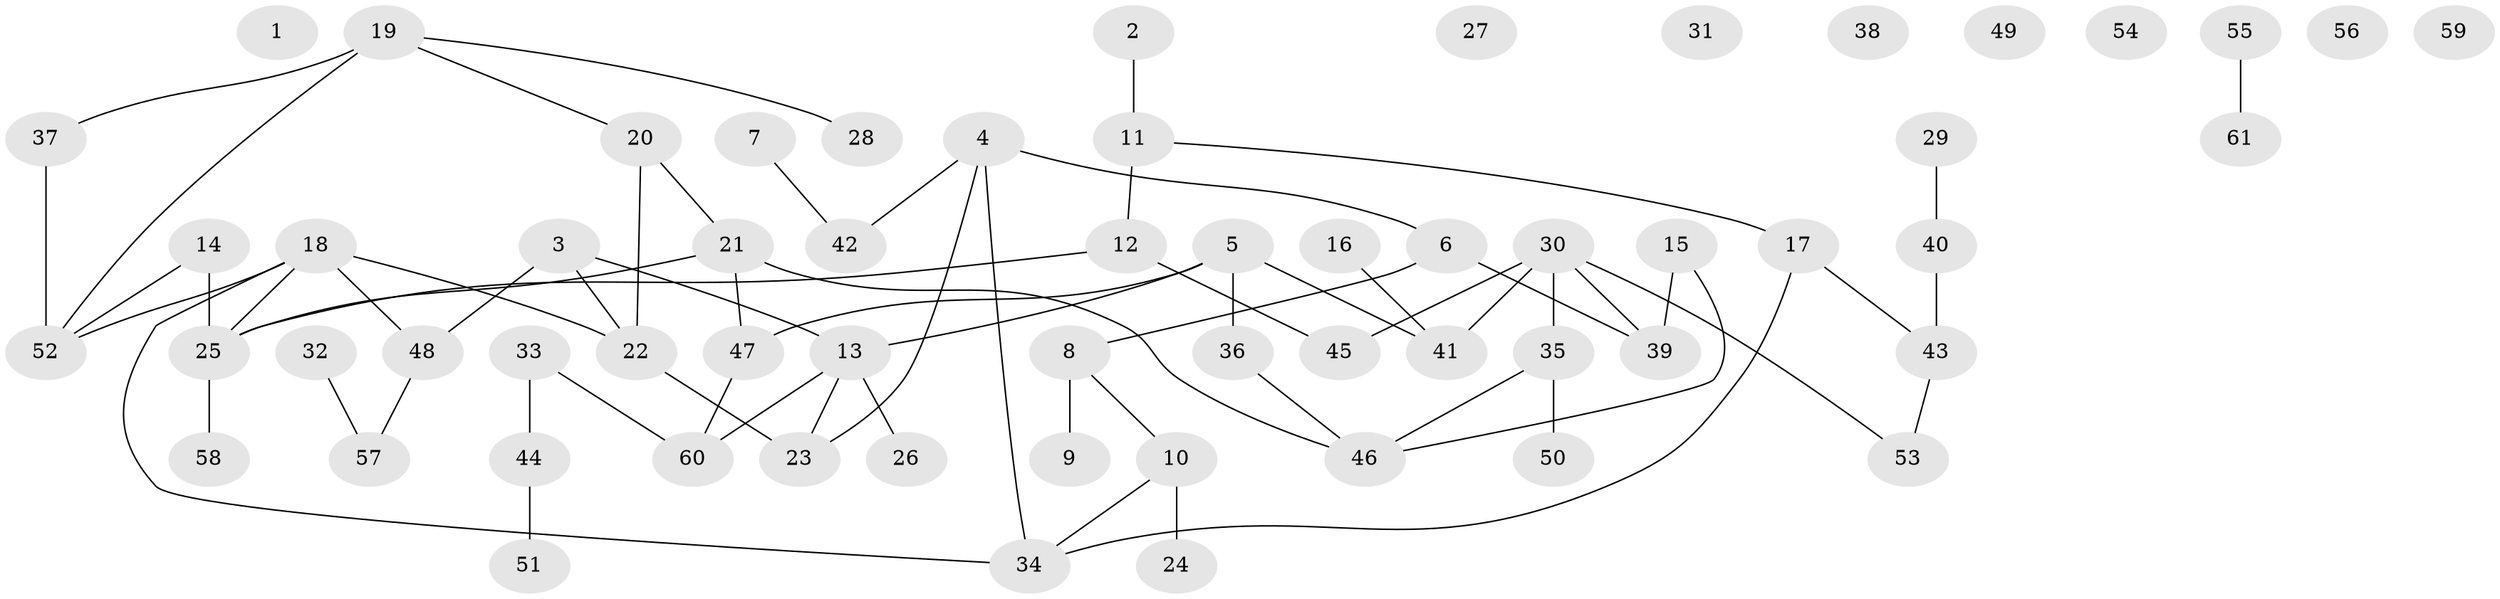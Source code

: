 // Generated by graph-tools (version 1.1) at 2025/49/03/09/25 03:49:09]
// undirected, 61 vertices, 68 edges
graph export_dot {
graph [start="1"]
  node [color=gray90,style=filled];
  1;
  2;
  3;
  4;
  5;
  6;
  7;
  8;
  9;
  10;
  11;
  12;
  13;
  14;
  15;
  16;
  17;
  18;
  19;
  20;
  21;
  22;
  23;
  24;
  25;
  26;
  27;
  28;
  29;
  30;
  31;
  32;
  33;
  34;
  35;
  36;
  37;
  38;
  39;
  40;
  41;
  42;
  43;
  44;
  45;
  46;
  47;
  48;
  49;
  50;
  51;
  52;
  53;
  54;
  55;
  56;
  57;
  58;
  59;
  60;
  61;
  2 -- 11;
  3 -- 13;
  3 -- 22;
  3 -- 48;
  4 -- 6;
  4 -- 23;
  4 -- 34;
  4 -- 42;
  5 -- 13;
  5 -- 36;
  5 -- 41;
  5 -- 47;
  6 -- 8;
  6 -- 39;
  7 -- 42;
  8 -- 9;
  8 -- 10;
  10 -- 24;
  10 -- 34;
  11 -- 12;
  11 -- 17;
  12 -- 25;
  12 -- 45;
  13 -- 23;
  13 -- 26;
  13 -- 60;
  14 -- 25;
  14 -- 52;
  15 -- 39;
  15 -- 46;
  16 -- 41;
  17 -- 34;
  17 -- 43;
  18 -- 22;
  18 -- 25;
  18 -- 34;
  18 -- 48;
  18 -- 52;
  19 -- 20;
  19 -- 28;
  19 -- 37;
  19 -- 52;
  20 -- 21;
  20 -- 22;
  21 -- 25;
  21 -- 46;
  21 -- 47;
  22 -- 23;
  25 -- 58;
  29 -- 40;
  30 -- 35;
  30 -- 39;
  30 -- 41;
  30 -- 45;
  30 -- 53;
  32 -- 57;
  33 -- 44;
  33 -- 60;
  35 -- 46;
  35 -- 50;
  36 -- 46;
  37 -- 52;
  40 -- 43;
  43 -- 53;
  44 -- 51;
  47 -- 60;
  48 -- 57;
  55 -- 61;
}
